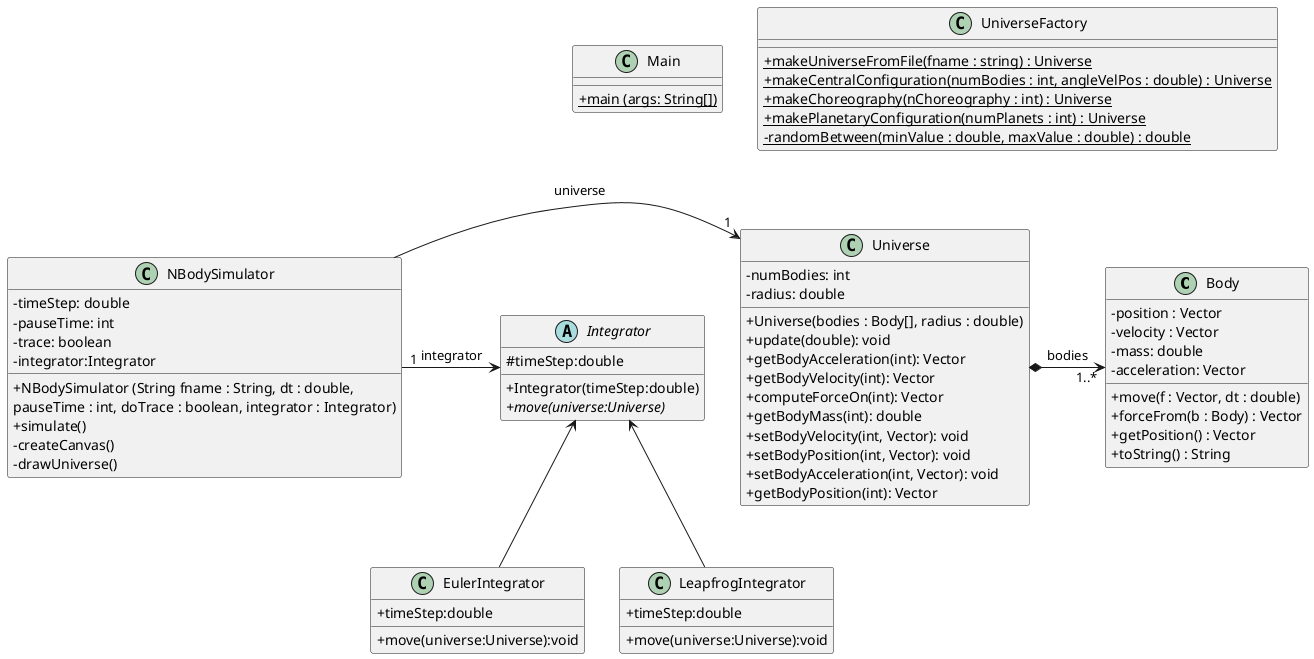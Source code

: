 @startuml
skinparam classAttributeIconSize 0


class Body {
-position : Vector
-velocity : Vector
-mass: double
-acceleration: Vector
+move(f : Vector, dt : double)
+forceFrom(b : Body) : Vector
+getPosition() : Vector
+toString() : String
}

class EulerIntegrator {
+timeStep:double
+move(universe:Universe):void
}

abstract Integrator {
#timeStep:double
+Integrator(timeStep:double)
+{abstract}move(universe:Universe)
}

class LeapfrogIntegrator {
+timeStep:double
+move(universe:Universe):void
}

class Main {
+{static}main (args: String[])
}

class NBodySimulator {
-timeStep: double
-pauseTime: int
-trace: boolean
-integrator:Integrator
+NBodySimulator (String fname : String, dt : double,
pauseTime : int, doTrace : boolean, integrator : Integrator)
+simulate()
-createCanvas()
-drawUniverse()
}

class Universe {
-numBodies: int
-radius: double
+Universe(bodies : Body[], radius : double)
  + update(double): void
  + getBodyAcceleration(int): Vector
  + getBodyVelocity(int): Vector
  + computeForceOn(int): Vector
  + getBodyMass(int): double
  + setBodyVelocity(int, Vector): void
  + setBodyPosition(int, Vector): void
  + setBodyAcceleration(int, Vector): void
  + getBodyPosition(int): Vector
}


class UniverseFactory {
+{static} makeUniverseFromFile(fname : string) : Universe
+{static} makeCentralConfiguration(numBodies : int, angleVelPos : double) : Universe
+{static} makeChoreography(nChoreography : int) : Universe
+{static} makePlanetaryConfiguration(numPlanets : int) : Universe
-{static} randomBetween(minValue : double, maxValue : double) : double
}



Integrator <-- EulerIntegrator
Integrator <-- LeapfrogIntegrator
Universe *-> "1..*" Body : bodies
NBodySimulator "1"->  Integrator : integrator
NBodySimulator -> "1" Universe : universe
Main -[hidden]-> Universe
UniverseFactory -[hidden]-> Universe

@enduml

